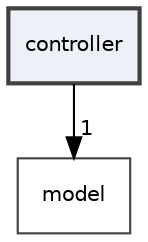digraph "/mnt/d/WORKSPACE/scalc/CPP3_SmartCalc_v2.0-1/src/controller"
{
 // LATEX_PDF_SIZE
  edge [fontname="Helvetica",fontsize="10",labelfontname="Helvetica",labelfontsize="10"];
  node [fontname="Helvetica",fontsize="10",shape=record];
  compound=true
  dir_d3bff1ab3a40b4e5d0775c67ace1b0da [shape=box, label="controller", style="filled,bold,", fillcolor="#edf0f7", color="grey25", URL="dir_d3bff1ab3a40b4e5d0775c67ace1b0da.html"];
  dir_3f14f6767c31cb4a1d22c13c18cc6fc3 [shape=box, label="model", style="", fillcolor="#edf0f7", color="grey25", URL="dir_3f14f6767c31cb4a1d22c13c18cc6fc3.html"];
  dir_d3bff1ab3a40b4e5d0775c67ace1b0da->dir_3f14f6767c31cb4a1d22c13c18cc6fc3 [headlabel="1", labeldistance=1.5 headhref="dir_000000_000002.html"];
}
